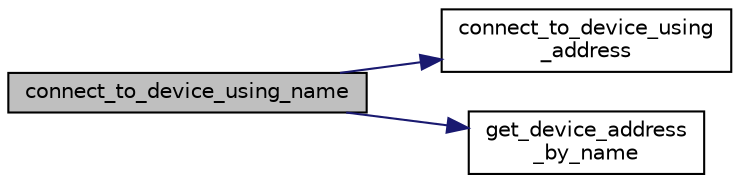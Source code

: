digraph "connect_to_device_using_name"
{
 // LATEX_PDF_SIZE
  edge [fontname="Helvetica",fontsize="10",labelfontname="Helvetica",labelfontsize="10"];
  node [fontname="Helvetica",fontsize="10",shape=record];
  rankdir="LR";
  Node1 [label="connect_to_device_using_name",height=0.2,width=0.4,color="black", fillcolor="grey75", style="filled", fontcolor="black",tooltip=" "];
  Node1 -> Node2 [color="midnightblue",fontsize="10",style="solid",fontname="Helvetica"];
  Node2 [label="connect_to_device_using\l_address",height=0.2,width=0.4,color="black", fillcolor="white", style="filled",URL="$device_8h.html#a1cf9ea1c88831806f21905c53c8a50df",tooltip="Connect to device."];
  Node1 -> Node3 [color="midnightblue",fontsize="10",style="solid",fontname="Helvetica"];
  Node3 [label="get_device_address\l_by_name",height=0.2,width=0.4,color="black", fillcolor="white", style="filled",URL="$device_8h.html#a4f5f8c38167c17d6e8c54dcbf60e7e0d",tooltip="Get the device address using the device's name."];
}
